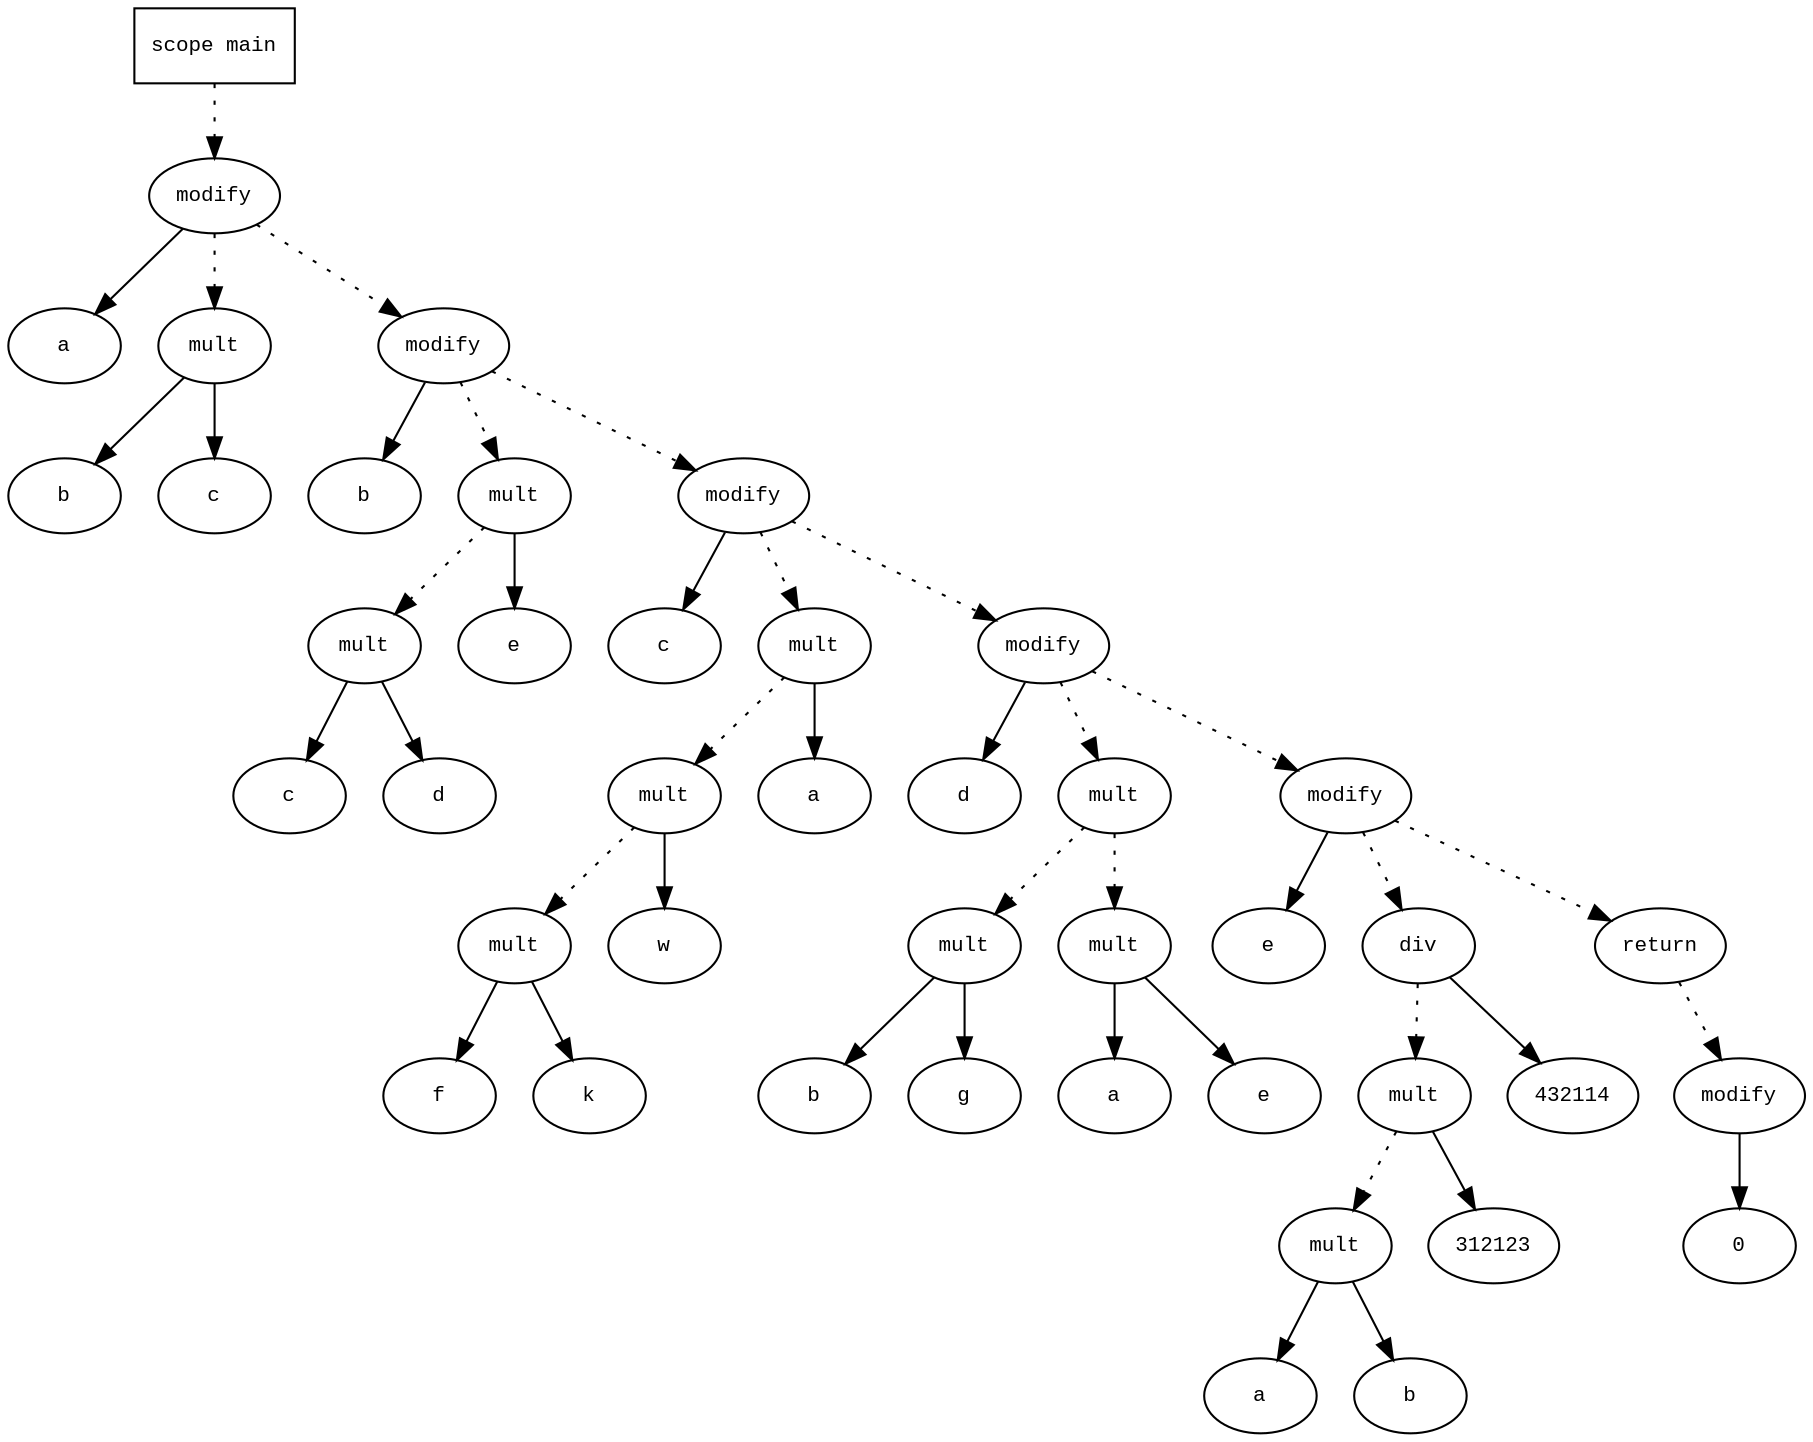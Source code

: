 digraph AST {
  graph [fontname="Times New Roman",fontsize=10];
  node  [fontname="Courier New",fontsize=10];
  edge  [fontname="Times New Roman",fontsize=10];

  node1 [label="scope main",shape=box];
  node2 [label="modify",shape=ellipse];
  node3 [label="a",shape=ellipse];
  node2 -> node3;
  node4 [label="mult",shape=ellipse];
  node5 [label="b",shape=ellipse];
  node4 -> node5;
  node6 [label="c",shape=ellipse];
  node4 -> node6;
  node2 -> node4 [style=dotted];
  node1 -> node2 [style=dotted];
  node7 [label="modify",shape=ellipse];
  node8 [label="b",shape=ellipse];
  node7 -> node8;
  node9 [label="mult",shape=ellipse];
  node10 [label="mult",shape=ellipse];
  node11 [label="c",shape=ellipse];
  node10 -> node11;
  node12 [label="d",shape=ellipse];
  node10 -> node12;
  node9 -> node10 [style=dotted];
  node13 [label="e",shape=ellipse];
  node9 -> node13;
  node7 -> node9 [style=dotted];
  node2 -> node7 [style=dotted];
  node14 [label="modify",shape=ellipse];
  node15 [label="c",shape=ellipse];
  node14 -> node15;
  node16 [label="mult",shape=ellipse];
  node17 [label="mult",shape=ellipse];
  node18 [label="mult",shape=ellipse];
  node19 [label="f",shape=ellipse];
  node18 -> node19;
  node20 [label="k",shape=ellipse];
  node18 -> node20;
  node17 -> node18 [style=dotted];
  node21 [label="w",shape=ellipse];
  node17 -> node21;
  node16 -> node17 [style=dotted];
  node22 [label="a",shape=ellipse];
  node16 -> node22;
  node14 -> node16 [style=dotted];
  node7 -> node14 [style=dotted];
  node23 [label="modify",shape=ellipse];
  node24 [label="d",shape=ellipse];
  node23 -> node24;
  node25 [label="mult",shape=ellipse];
  node26 [label="mult",shape=ellipse];
  node27 [label="b",shape=ellipse];
  node26 -> node27;
  node28 [label="g",shape=ellipse];
  node26 -> node28;
  node25 -> node26 [style=dotted];
  node29 [label="mult",shape=ellipse];
  node30 [label="a",shape=ellipse];
  node29 -> node30;
  node31 [label="e",shape=ellipse];
  node29 -> node31;
  node25 -> node29 [style=dotted];
  node23 -> node25 [style=dotted];
  node14 -> node23 [style=dotted];
  node32 [label="modify",shape=ellipse];
  node33 [label="e",shape=ellipse];
  node32 -> node33;
  node34 [label="div",shape=ellipse];
  node35 [label="mult",shape=ellipse];
  node36 [label="mult",shape=ellipse];
  node37 [label="a",shape=ellipse];
  node36 -> node37;
  node38 [label="b",shape=ellipse];
  node36 -> node38;
  node35 -> node36 [style=dotted];
  node39 [label="312123",shape=ellipse];
  node35 -> node39;
  node34 -> node35 [style=dotted];
  node40 [label="432114",shape=ellipse];
  node34 -> node40;
  node32 -> node34 [style=dotted];
  node23 -> node32 [style=dotted];
  node41 [label="return",shape=ellipse];
  node42 [label="modify",shape=ellipse];
  node43 [label="0",shape=ellipse];
  node42 -> node43;
  node41 -> node42 [style=dotted];
  node32 -> node41 [style=dotted];
} 